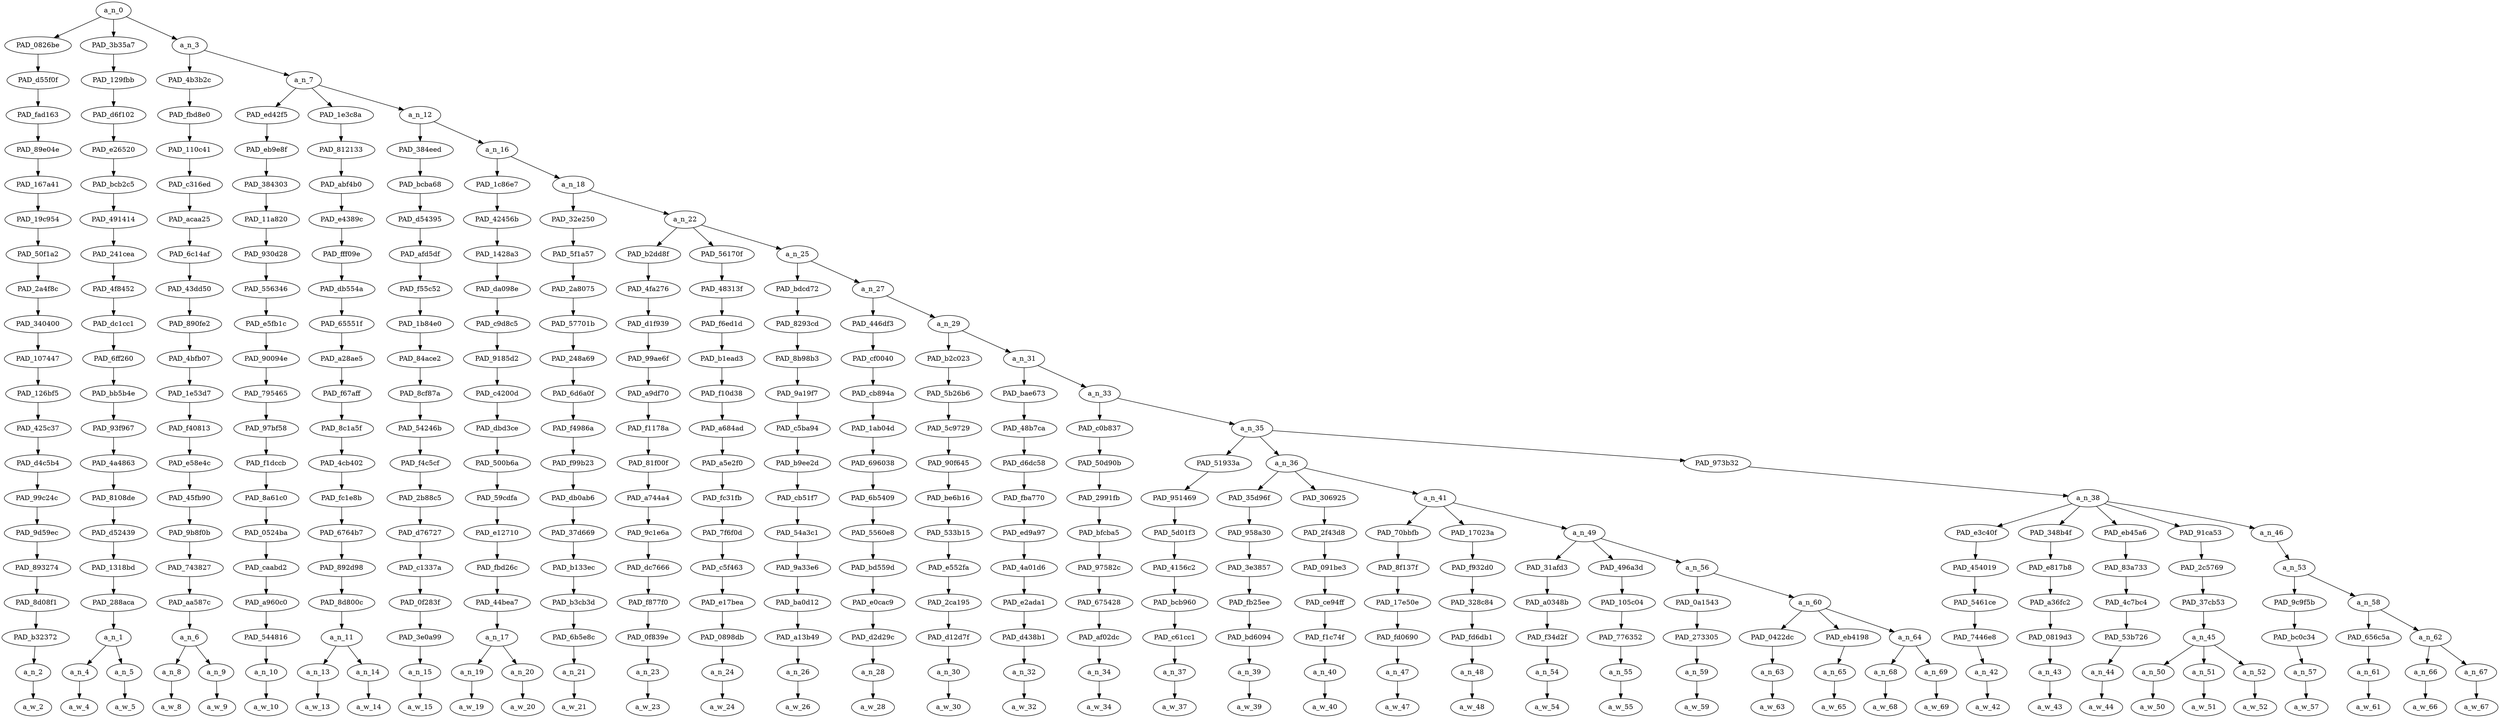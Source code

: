 strict digraph "" {
	a_n_0	[div_dir=1,
		index=0,
		level=20,
		pos="2.579288815122028,20!",
		text_span="[0, 1, 2, 3, 4, 5, 6, 7, 8, 9, 10, 11, 12, 13, 14, 15, 16, 17, 18, 19, 20, 21, 22, 23, 24, 25, 26, 27, 28, 29, 30, 31, 32, 33, 34, \
35, 36, 37, 38, 39, 40]",
		value=0.99999999];
	PAD_0826be	[div_dir=1,
		index=1,
		level=19,
		pos="2.0,19!",
		text_span="[2]",
		value=0.01774247];
	a_n_0 -> PAD_0826be;
	PAD_3b35a7	[div_dir=-1,
		index=0,
		level=19,
		pos="0.5,19!",
		text_span="[0, 1]",
		value=0.05998605];
	a_n_0 -> PAD_3b35a7;
	a_n_3	[div_dir=1,
		index=2,
		level=19,
		pos="5.237866445366084,19!",
		text_span="[3, 4, 5, 6, 7, 8, 9, 10, 11, 12, 13, 14, 15, 16, 17, 18, 19, 20, 21, 22, 23, 24, 25, 26, 27, 28, 29, 30, 31, 32, 33, 34, 35, 36, \
37, 38, 39, 40]",
		value=0.92226686];
	a_n_0 -> a_n_3;
	PAD_d55f0f	[div_dir=1,
		index=1,
		level=18,
		pos="2.0,18!",
		text_span="[2]",
		value=0.01774247];
	PAD_0826be -> PAD_d55f0f;
	PAD_fad163	[div_dir=1,
		index=1,
		level=17,
		pos="2.0,17!",
		text_span="[2]",
		value=0.01774247];
	PAD_d55f0f -> PAD_fad163;
	PAD_89e04e	[div_dir=1,
		index=1,
		level=16,
		pos="2.0,16!",
		text_span="[2]",
		value=0.01774247];
	PAD_fad163 -> PAD_89e04e;
	PAD_167a41	[div_dir=1,
		index=1,
		level=15,
		pos="2.0,15!",
		text_span="[2]",
		value=0.01774247];
	PAD_89e04e -> PAD_167a41;
	PAD_19c954	[div_dir=1,
		index=1,
		level=14,
		pos="2.0,14!",
		text_span="[2]",
		value=0.01774247];
	PAD_167a41 -> PAD_19c954;
	PAD_50f1a2	[div_dir=1,
		index=1,
		level=13,
		pos="2.0,13!",
		text_span="[2]",
		value=0.01774247];
	PAD_19c954 -> PAD_50f1a2;
	PAD_2a4f8c	[div_dir=1,
		index=1,
		level=12,
		pos="2.0,12!",
		text_span="[2]",
		value=0.01774247];
	PAD_50f1a2 -> PAD_2a4f8c;
	PAD_340400	[div_dir=1,
		index=1,
		level=11,
		pos="2.0,11!",
		text_span="[2]",
		value=0.01774247];
	PAD_2a4f8c -> PAD_340400;
	PAD_107447	[div_dir=1,
		index=1,
		level=10,
		pos="2.0,10!",
		text_span="[2]",
		value=0.01774247];
	PAD_340400 -> PAD_107447;
	PAD_126bf5	[div_dir=1,
		index=1,
		level=9,
		pos="2.0,9!",
		text_span="[2]",
		value=0.01774247];
	PAD_107447 -> PAD_126bf5;
	PAD_425c37	[div_dir=1,
		index=1,
		level=8,
		pos="2.0,8!",
		text_span="[2]",
		value=0.01774247];
	PAD_126bf5 -> PAD_425c37;
	PAD_d4c5b4	[div_dir=1,
		index=1,
		level=7,
		pos="2.0,7!",
		text_span="[2]",
		value=0.01774247];
	PAD_425c37 -> PAD_d4c5b4;
	PAD_99c24c	[div_dir=1,
		index=1,
		level=6,
		pos="2.0,6!",
		text_span="[2]",
		value=0.01774247];
	PAD_d4c5b4 -> PAD_99c24c;
	PAD_9d59ec	[div_dir=1,
		index=1,
		level=5,
		pos="2.0,5!",
		text_span="[2]",
		value=0.01774247];
	PAD_99c24c -> PAD_9d59ec;
	PAD_893274	[div_dir=1,
		index=1,
		level=4,
		pos="2.0,4!",
		text_span="[2]",
		value=0.01774247];
	PAD_9d59ec -> PAD_893274;
	PAD_8d08f1	[div_dir=1,
		index=1,
		level=3,
		pos="2.0,3!",
		text_span="[2]",
		value=0.01774247];
	PAD_893274 -> PAD_8d08f1;
	PAD_b32372	[div_dir=1,
		index=1,
		level=2,
		pos="2.0,2!",
		text_span="[2]",
		value=0.01774247];
	PAD_8d08f1 -> PAD_b32372;
	a_n_2	[div_dir=1,
		index=2,
		level=1,
		pos="2.0,1!",
		text_span="[2]",
		value=0.01774247];
	PAD_b32372 -> a_n_2;
	a_w_2	[div_dir=0,
		index=2,
		level=0,
		pos="2,0!",
		text_span="[2]",
		value=but];
	a_n_2 -> a_w_2;
	PAD_129fbb	[div_dir=-1,
		index=0,
		level=18,
		pos="0.5,18!",
		text_span="[0, 1]",
		value=0.05998605];
	PAD_3b35a7 -> PAD_129fbb;
	PAD_d6f102	[div_dir=-1,
		index=0,
		level=17,
		pos="0.5,17!",
		text_span="[0, 1]",
		value=0.05998605];
	PAD_129fbb -> PAD_d6f102;
	PAD_e26520	[div_dir=-1,
		index=0,
		level=16,
		pos="0.5,16!",
		text_span="[0, 1]",
		value=0.05998605];
	PAD_d6f102 -> PAD_e26520;
	PAD_bcb2c5	[div_dir=-1,
		index=0,
		level=15,
		pos="0.5,15!",
		text_span="[0, 1]",
		value=0.05998605];
	PAD_e26520 -> PAD_bcb2c5;
	PAD_491414	[div_dir=-1,
		index=0,
		level=14,
		pos="0.5,14!",
		text_span="[0, 1]",
		value=0.05998605];
	PAD_bcb2c5 -> PAD_491414;
	PAD_241cea	[div_dir=-1,
		index=0,
		level=13,
		pos="0.5,13!",
		text_span="[0, 1]",
		value=0.05998605];
	PAD_491414 -> PAD_241cea;
	PAD_4f8452	[div_dir=-1,
		index=0,
		level=12,
		pos="0.5,12!",
		text_span="[0, 1]",
		value=0.05998605];
	PAD_241cea -> PAD_4f8452;
	PAD_dc1cc1	[div_dir=-1,
		index=0,
		level=11,
		pos="0.5,11!",
		text_span="[0, 1]",
		value=0.05998605];
	PAD_4f8452 -> PAD_dc1cc1;
	PAD_6ff260	[div_dir=-1,
		index=0,
		level=10,
		pos="0.5,10!",
		text_span="[0, 1]",
		value=0.05998605];
	PAD_dc1cc1 -> PAD_6ff260;
	PAD_bb5b4e	[div_dir=-1,
		index=0,
		level=9,
		pos="0.5,9!",
		text_span="[0, 1]",
		value=0.05998605];
	PAD_6ff260 -> PAD_bb5b4e;
	PAD_93f967	[div_dir=-1,
		index=0,
		level=8,
		pos="0.5,8!",
		text_span="[0, 1]",
		value=0.05998605];
	PAD_bb5b4e -> PAD_93f967;
	PAD_4a4863	[div_dir=-1,
		index=0,
		level=7,
		pos="0.5,7!",
		text_span="[0, 1]",
		value=0.05998605];
	PAD_93f967 -> PAD_4a4863;
	PAD_8108de	[div_dir=-1,
		index=0,
		level=6,
		pos="0.5,6!",
		text_span="[0, 1]",
		value=0.05998605];
	PAD_4a4863 -> PAD_8108de;
	PAD_d52439	[div_dir=-1,
		index=0,
		level=5,
		pos="0.5,5!",
		text_span="[0, 1]",
		value=0.05998605];
	PAD_8108de -> PAD_d52439;
	PAD_1318bd	[div_dir=-1,
		index=0,
		level=4,
		pos="0.5,4!",
		text_span="[0, 1]",
		value=0.05998605];
	PAD_d52439 -> PAD_1318bd;
	PAD_288aca	[div_dir=-1,
		index=0,
		level=3,
		pos="0.5,3!",
		text_span="[0, 1]",
		value=0.05998605];
	PAD_1318bd -> PAD_288aca;
	a_n_1	[div_dir=-1,
		index=0,
		level=2,
		pos="0.5,2!",
		text_span="[0, 1]",
		value=0.05998605];
	PAD_288aca -> a_n_1;
	a_n_4	[div_dir=-1,
		index=0,
		level=1,
		pos="0.0,1!",
		text_span="[0]",
		value=0.02464672];
	a_n_1 -> a_n_4;
	a_n_5	[div_dir=-1,
		index=1,
		level=1,
		pos="1.0,1!",
		text_span="[1]",
		value=0.03530982];
	a_n_1 -> a_n_5;
	a_w_4	[div_dir=0,
		index=0,
		level=0,
		pos="0,0!",
		text_span="[0]",
		value="<user>"];
	a_n_4 -> a_w_4;
	a_w_5	[div_dir=0,
		index=1,
		level=0,
		pos="1,0!",
		text_span="[1]",
		value=true];
	a_n_5 -> a_w_5;
	PAD_4b3b2c	[div_dir=-1,
		index=2,
		level=18,
		pos="3.5,18!",
		text_span="[3, 4]",
		value=0.02750729];
	a_n_3 -> PAD_4b3b2c;
	a_n_7	[div_dir=1,
		index=3,
		level=18,
		pos="6.975732890732168,18!",
		text_span="[5, 6, 7, 8, 9, 10, 11, 12, 13, 14, 15, 16, 17, 18, 19, 20, 21, 22, 23, 24, 25, 26, 27, 28, 29, 30, 31, 32, 33, 34, 35, 36, 37, \
38, 39, 40]",
		value=0.89475030];
	a_n_3 -> a_n_7;
	PAD_fbd8e0	[div_dir=-1,
		index=2,
		level=17,
		pos="3.5,17!",
		text_span="[3, 4]",
		value=0.02750729];
	PAD_4b3b2c -> PAD_fbd8e0;
	PAD_110c41	[div_dir=-1,
		index=2,
		level=16,
		pos="3.5,16!",
		text_span="[3, 4]",
		value=0.02750729];
	PAD_fbd8e0 -> PAD_110c41;
	PAD_c316ed	[div_dir=-1,
		index=2,
		level=15,
		pos="3.5,15!",
		text_span="[3, 4]",
		value=0.02750729];
	PAD_110c41 -> PAD_c316ed;
	PAD_acaa25	[div_dir=-1,
		index=2,
		level=14,
		pos="3.5,14!",
		text_span="[3, 4]",
		value=0.02750729];
	PAD_c316ed -> PAD_acaa25;
	PAD_6c14af	[div_dir=-1,
		index=2,
		level=13,
		pos="3.5,13!",
		text_span="[3, 4]",
		value=0.02750729];
	PAD_acaa25 -> PAD_6c14af;
	PAD_43dd50	[div_dir=-1,
		index=2,
		level=12,
		pos="3.5,12!",
		text_span="[3, 4]",
		value=0.02750729];
	PAD_6c14af -> PAD_43dd50;
	PAD_890fe2	[div_dir=-1,
		index=2,
		level=11,
		pos="3.5,11!",
		text_span="[3, 4]",
		value=0.02750729];
	PAD_43dd50 -> PAD_890fe2;
	PAD_4bfb07	[div_dir=-1,
		index=2,
		level=10,
		pos="3.5,10!",
		text_span="[3, 4]",
		value=0.02750729];
	PAD_890fe2 -> PAD_4bfb07;
	PAD_1e53d7	[div_dir=-1,
		index=2,
		level=9,
		pos="3.5,9!",
		text_span="[3, 4]",
		value=0.02750729];
	PAD_4bfb07 -> PAD_1e53d7;
	PAD_f40813	[div_dir=-1,
		index=2,
		level=8,
		pos="3.5,8!",
		text_span="[3, 4]",
		value=0.02750729];
	PAD_1e53d7 -> PAD_f40813;
	PAD_e58e4c	[div_dir=-1,
		index=2,
		level=7,
		pos="3.5,7!",
		text_span="[3, 4]",
		value=0.02750729];
	PAD_f40813 -> PAD_e58e4c;
	PAD_45fb90	[div_dir=-1,
		index=2,
		level=6,
		pos="3.5,6!",
		text_span="[3, 4]",
		value=0.02750729];
	PAD_e58e4c -> PAD_45fb90;
	PAD_9b8f0b	[div_dir=-1,
		index=2,
		level=5,
		pos="3.5,5!",
		text_span="[3, 4]",
		value=0.02750729];
	PAD_45fb90 -> PAD_9b8f0b;
	PAD_743827	[div_dir=-1,
		index=2,
		level=4,
		pos="3.5,4!",
		text_span="[3, 4]",
		value=0.02750729];
	PAD_9b8f0b -> PAD_743827;
	PAD_aa587c	[div_dir=-1,
		index=2,
		level=3,
		pos="3.5,3!",
		text_span="[3, 4]",
		value=0.02750729];
	PAD_743827 -> PAD_aa587c;
	a_n_6	[div_dir=-1,
		index=2,
		level=2,
		pos="3.5,2!",
		text_span="[3, 4]",
		value=0.02750729];
	PAD_aa587c -> a_n_6;
	a_n_8	[div_dir=1,
		index=3,
		level=1,
		pos="3.0,1!",
		text_span="[3]",
		value=0.01392208];
	a_n_6 -> a_n_8;
	a_n_9	[div_dir=-1,
		index=4,
		level=1,
		pos="4.0,1!",
		text_span="[4]",
		value=0.01356617];
	a_n_6 -> a_n_9;
	a_w_8	[div_dir=0,
		index=3,
		level=0,
		pos="3,0!",
		text_span="[3]",
		value=no];
	a_n_8 -> a_w_8;
	a_w_9	[div_dir=0,
		index=4,
		level=0,
		pos="4,0!",
		text_span="[4]",
		value=one];
	a_n_9 -> a_w_9;
	PAD_ed42f5	[div_dir=1,
		index=3,
		level=17,
		pos="5.0,17!",
		text_span="[5]",
		value=0.01671287];
	a_n_7 -> PAD_ed42f5;
	PAD_1e3c8a	[div_dir=-1,
		index=4,
		level=17,
		pos="6.5,17!",
		text_span="[6, 7]",
		value=0.04061490];
	a_n_7 -> PAD_1e3c8a;
	a_n_12	[div_dir=1,
		index=5,
		level=17,
		pos="9.427198672196502,17!",
		text_span="[8, 9, 10, 11, 12, 13, 14, 15, 16, 17, 18, 19, 20, 21, 22, 23, 24, 25, 26, 27, 28, 29, 30, 31, 32, 33, 34, 35, 36, 37, 38, 39, 40]",
		value=0.83740854];
	a_n_7 -> a_n_12;
	PAD_eb9e8f	[div_dir=1,
		index=3,
		level=16,
		pos="5.0,16!",
		text_span="[5]",
		value=0.01671287];
	PAD_ed42f5 -> PAD_eb9e8f;
	PAD_384303	[div_dir=1,
		index=3,
		level=15,
		pos="5.0,15!",
		text_span="[5]",
		value=0.01671287];
	PAD_eb9e8f -> PAD_384303;
	PAD_11a820	[div_dir=1,
		index=3,
		level=14,
		pos="5.0,14!",
		text_span="[5]",
		value=0.01671287];
	PAD_384303 -> PAD_11a820;
	PAD_930d28	[div_dir=1,
		index=3,
		level=13,
		pos="5.0,13!",
		text_span="[5]",
		value=0.01671287];
	PAD_11a820 -> PAD_930d28;
	PAD_556346	[div_dir=1,
		index=3,
		level=12,
		pos="5.0,12!",
		text_span="[5]",
		value=0.01671287];
	PAD_930d28 -> PAD_556346;
	PAD_e5fb1c	[div_dir=1,
		index=3,
		level=11,
		pos="5.0,11!",
		text_span="[5]",
		value=0.01671287];
	PAD_556346 -> PAD_e5fb1c;
	PAD_90094e	[div_dir=1,
		index=3,
		level=10,
		pos="5.0,10!",
		text_span="[5]",
		value=0.01671287];
	PAD_e5fb1c -> PAD_90094e;
	PAD_795465	[div_dir=1,
		index=3,
		level=9,
		pos="5.0,9!",
		text_span="[5]",
		value=0.01671287];
	PAD_90094e -> PAD_795465;
	PAD_97bf58	[div_dir=1,
		index=3,
		level=8,
		pos="5.0,8!",
		text_span="[5]",
		value=0.01671287];
	PAD_795465 -> PAD_97bf58;
	PAD_f1dccb	[div_dir=1,
		index=3,
		level=7,
		pos="5.0,7!",
		text_span="[5]",
		value=0.01671287];
	PAD_97bf58 -> PAD_f1dccb;
	PAD_8a61c0	[div_dir=1,
		index=3,
		level=6,
		pos="5.0,6!",
		text_span="[5]",
		value=0.01671287];
	PAD_f1dccb -> PAD_8a61c0;
	PAD_0524ba	[div_dir=1,
		index=3,
		level=5,
		pos="5.0,5!",
		text_span="[5]",
		value=0.01671287];
	PAD_8a61c0 -> PAD_0524ba;
	PAD_caabd2	[div_dir=1,
		index=3,
		level=4,
		pos="5.0,4!",
		text_span="[5]",
		value=0.01671287];
	PAD_0524ba -> PAD_caabd2;
	PAD_a960c0	[div_dir=1,
		index=3,
		level=3,
		pos="5.0,3!",
		text_span="[5]",
		value=0.01671287];
	PAD_caabd2 -> PAD_a960c0;
	PAD_544816	[div_dir=1,
		index=3,
		level=2,
		pos="5.0,2!",
		text_span="[5]",
		value=0.01671287];
	PAD_a960c0 -> PAD_544816;
	a_n_10	[div_dir=1,
		index=5,
		level=1,
		pos="5.0,1!",
		text_span="[5]",
		value=0.01671287];
	PAD_544816 -> a_n_10;
	a_w_10	[div_dir=0,
		index=5,
		level=0,
		pos="5,0!",
		text_span="[5]",
		value=gives];
	a_n_10 -> a_w_10;
	PAD_812133	[div_dir=-1,
		index=4,
		level=16,
		pos="6.5,16!",
		text_span="[6, 7]",
		value=0.04061490];
	PAD_1e3c8a -> PAD_812133;
	PAD_abf4b0	[div_dir=-1,
		index=4,
		level=15,
		pos="6.5,15!",
		text_span="[6, 7]",
		value=0.04061490];
	PAD_812133 -> PAD_abf4b0;
	PAD_e4389c	[div_dir=-1,
		index=4,
		level=14,
		pos="6.5,14!",
		text_span="[6, 7]",
		value=0.04061490];
	PAD_abf4b0 -> PAD_e4389c;
	PAD_fff09e	[div_dir=-1,
		index=4,
		level=13,
		pos="6.5,13!",
		text_span="[6, 7]",
		value=0.04061490];
	PAD_e4389c -> PAD_fff09e;
	PAD_db554a	[div_dir=-1,
		index=4,
		level=12,
		pos="6.5,12!",
		text_span="[6, 7]",
		value=0.04061490];
	PAD_fff09e -> PAD_db554a;
	PAD_65551f	[div_dir=-1,
		index=4,
		level=11,
		pos="6.5,11!",
		text_span="[6, 7]",
		value=0.04061490];
	PAD_db554a -> PAD_65551f;
	PAD_a28ae5	[div_dir=-1,
		index=4,
		level=10,
		pos="6.5,10!",
		text_span="[6, 7]",
		value=0.04061490];
	PAD_65551f -> PAD_a28ae5;
	PAD_f67aff	[div_dir=-1,
		index=4,
		level=9,
		pos="6.5,9!",
		text_span="[6, 7]",
		value=0.04061490];
	PAD_a28ae5 -> PAD_f67aff;
	PAD_8c1a5f	[div_dir=-1,
		index=4,
		level=8,
		pos="6.5,8!",
		text_span="[6, 7]",
		value=0.04061490];
	PAD_f67aff -> PAD_8c1a5f;
	PAD_4cb402	[div_dir=-1,
		index=4,
		level=7,
		pos="6.5,7!",
		text_span="[6, 7]",
		value=0.04061490];
	PAD_8c1a5f -> PAD_4cb402;
	PAD_fc1e8b	[div_dir=-1,
		index=4,
		level=6,
		pos="6.5,6!",
		text_span="[6, 7]",
		value=0.04061490];
	PAD_4cb402 -> PAD_fc1e8b;
	PAD_6764b7	[div_dir=-1,
		index=4,
		level=5,
		pos="6.5,5!",
		text_span="[6, 7]",
		value=0.04061490];
	PAD_fc1e8b -> PAD_6764b7;
	PAD_892d98	[div_dir=-1,
		index=4,
		level=4,
		pos="6.5,4!",
		text_span="[6, 7]",
		value=0.04061490];
	PAD_6764b7 -> PAD_892d98;
	PAD_8d800c	[div_dir=-1,
		index=4,
		level=3,
		pos="6.5,3!",
		text_span="[6, 7]",
		value=0.04061490];
	PAD_892d98 -> PAD_8d800c;
	a_n_11	[div_dir=-1,
		index=4,
		level=2,
		pos="6.5,2!",
		text_span="[6, 7]",
		value=0.04061490];
	PAD_8d800c -> a_n_11;
	a_n_13	[div_dir=-1,
		index=6,
		level=1,
		pos="6.0,1!",
		text_span="[6]",
		value=0.01326883];
	a_n_11 -> a_n_13;
	a_n_14	[div_dir=-1,
		index=7,
		level=1,
		pos="7.0,1!",
		text_span="[7]",
		value=0.02716112];
	a_n_11 -> a_n_14;
	a_w_13	[div_dir=0,
		index=6,
		level=0,
		pos="6,0!",
		text_span="[6]",
		value=a];
	a_n_13 -> a_w_13;
	a_w_14	[div_dir=0,
		index=7,
		level=0,
		pos="7,0!",
		text_span="[7]",
		value=fuck];
	a_n_14 -> a_w_14;
	PAD_384eed	[div_dir=1,
		index=5,
		level=16,
		pos="8.0,16!",
		text_span="[8]",
		value=0.01593956];
	a_n_12 -> PAD_384eed;
	a_n_16	[div_dir=1,
		index=6,
		level=16,
		pos="10.854397344393004,16!",
		text_span="[9, 10, 11, 12, 13, 14, 15, 16, 17, 18, 19, 20, 21, 22, 23, 24, 25, 26, 27, 28, 29, 30, 31, 32, 33, 34, 35, 36, 37, 38, 39, 40]",
		value=0.82141877];
	a_n_12 -> a_n_16;
	PAD_bcba68	[div_dir=1,
		index=5,
		level=15,
		pos="8.0,15!",
		text_span="[8]",
		value=0.01593956];
	PAD_384eed -> PAD_bcba68;
	PAD_d54395	[div_dir=1,
		index=5,
		level=14,
		pos="8.0,14!",
		text_span="[8]",
		value=0.01593956];
	PAD_bcba68 -> PAD_d54395;
	PAD_afd5df	[div_dir=1,
		index=5,
		level=13,
		pos="8.0,13!",
		text_span="[8]",
		value=0.01593956];
	PAD_d54395 -> PAD_afd5df;
	PAD_f55c52	[div_dir=1,
		index=5,
		level=12,
		pos="8.0,12!",
		text_span="[8]",
		value=0.01593956];
	PAD_afd5df -> PAD_f55c52;
	PAD_1b84e0	[div_dir=1,
		index=5,
		level=11,
		pos="8.0,11!",
		text_span="[8]",
		value=0.01593956];
	PAD_f55c52 -> PAD_1b84e0;
	PAD_84ace2	[div_dir=1,
		index=5,
		level=10,
		pos="8.0,10!",
		text_span="[8]",
		value=0.01593956];
	PAD_1b84e0 -> PAD_84ace2;
	PAD_8cf87a	[div_dir=1,
		index=5,
		level=9,
		pos="8.0,9!",
		text_span="[8]",
		value=0.01593956];
	PAD_84ace2 -> PAD_8cf87a;
	PAD_54246b	[div_dir=1,
		index=5,
		level=8,
		pos="8.0,8!",
		text_span="[8]",
		value=0.01593956];
	PAD_8cf87a -> PAD_54246b;
	PAD_f4c5cf	[div_dir=1,
		index=5,
		level=7,
		pos="8.0,7!",
		text_span="[8]",
		value=0.01593956];
	PAD_54246b -> PAD_f4c5cf;
	PAD_2b88c5	[div_dir=1,
		index=5,
		level=6,
		pos="8.0,6!",
		text_span="[8]",
		value=0.01593956];
	PAD_f4c5cf -> PAD_2b88c5;
	PAD_d76727	[div_dir=1,
		index=5,
		level=5,
		pos="8.0,5!",
		text_span="[8]",
		value=0.01593956];
	PAD_2b88c5 -> PAD_d76727;
	PAD_c1337a	[div_dir=1,
		index=5,
		level=4,
		pos="8.0,4!",
		text_span="[8]",
		value=0.01593956];
	PAD_d76727 -> PAD_c1337a;
	PAD_0f283f	[div_dir=1,
		index=5,
		level=3,
		pos="8.0,3!",
		text_span="[8]",
		value=0.01593956];
	PAD_c1337a -> PAD_0f283f;
	PAD_3e0a99	[div_dir=1,
		index=5,
		level=2,
		pos="8.0,2!",
		text_span="[8]",
		value=0.01593956];
	PAD_0f283f -> PAD_3e0a99;
	a_n_15	[div_dir=1,
		index=8,
		level=1,
		pos="8.0,1!",
		text_span="[8]",
		value=0.01593956];
	PAD_3e0a99 -> a_n_15;
	a_w_15	[div_dir=0,
		index=8,
		level=0,
		pos="8,0!",
		text_span="[8]",
		value=about];
	a_n_15 -> a_w_15;
	PAD_1c86e7	[div_dir=-1,
		index=6,
		level=15,
		pos="9.5,15!",
		text_span="[9, 10]",
		value=0.08073253];
	a_n_16 -> PAD_1c86e7;
	a_n_18	[div_dir=1,
		index=7,
		level=15,
		pos="12.208794688786007,15!",
		text_span="[11, 12, 13, 14, 15, 16, 17, 18, 19, 20, 21, 22, 23, 24, 25, 26, 27, 28, 29, 30, 31, 32, 33, 34, 35, 36, 37, 38, 39, 40]",
		value=0.74063990];
	a_n_16 -> a_n_18;
	PAD_42456b	[div_dir=-1,
		index=6,
		level=14,
		pos="9.5,14!",
		text_span="[9, 10]",
		value=0.08073253];
	PAD_1c86e7 -> PAD_42456b;
	PAD_1428a3	[div_dir=-1,
		index=6,
		level=13,
		pos="9.5,13!",
		text_span="[9, 10]",
		value=0.08073253];
	PAD_42456b -> PAD_1428a3;
	PAD_da098e	[div_dir=-1,
		index=6,
		level=12,
		pos="9.5,12!",
		text_span="[9, 10]",
		value=0.08073253];
	PAD_1428a3 -> PAD_da098e;
	PAD_c9d8c5	[div_dir=-1,
		index=6,
		level=11,
		pos="9.5,11!",
		text_span="[9, 10]",
		value=0.08073253];
	PAD_da098e -> PAD_c9d8c5;
	PAD_9185d2	[div_dir=-1,
		index=6,
		level=10,
		pos="9.5,10!",
		text_span="[9, 10]",
		value=0.08073253];
	PAD_c9d8c5 -> PAD_9185d2;
	PAD_c4200d	[div_dir=-1,
		index=6,
		level=9,
		pos="9.5,9!",
		text_span="[9, 10]",
		value=0.08073253];
	PAD_9185d2 -> PAD_c4200d;
	PAD_dbd3ce	[div_dir=-1,
		index=6,
		level=8,
		pos="9.5,8!",
		text_span="[9, 10]",
		value=0.08073253];
	PAD_c4200d -> PAD_dbd3ce;
	PAD_500b6a	[div_dir=-1,
		index=6,
		level=7,
		pos="9.5,7!",
		text_span="[9, 10]",
		value=0.08073253];
	PAD_dbd3ce -> PAD_500b6a;
	PAD_59cdfa	[div_dir=-1,
		index=6,
		level=6,
		pos="9.5,6!",
		text_span="[9, 10]",
		value=0.08073253];
	PAD_500b6a -> PAD_59cdfa;
	PAD_e12710	[div_dir=-1,
		index=6,
		level=5,
		pos="9.5,5!",
		text_span="[9, 10]",
		value=0.08073253];
	PAD_59cdfa -> PAD_e12710;
	PAD_fbd26c	[div_dir=-1,
		index=6,
		level=4,
		pos="9.5,4!",
		text_span="[9, 10]",
		value=0.08073253];
	PAD_e12710 -> PAD_fbd26c;
	PAD_44bea7	[div_dir=-1,
		index=6,
		level=3,
		pos="9.5,3!",
		text_span="[9, 10]",
		value=0.08073253];
	PAD_fbd26c -> PAD_44bea7;
	a_n_17	[div_dir=-1,
		index=6,
		level=2,
		pos="9.5,2!",
		text_span="[9, 10]",
		value=0.08073253];
	PAD_44bea7 -> a_n_17;
	a_n_19	[div_dir=1,
		index=9,
		level=1,
		pos="9.0,1!",
		text_span="[9]",
		value=0.01932579];
	a_n_17 -> a_n_19;
	a_n_20	[div_dir=-1,
		index=10,
		level=1,
		pos="10.0,1!",
		text_span="[10]",
		value=0.06131673];
	a_n_17 -> a_n_20;
	a_w_19	[div_dir=0,
		index=9,
		level=0,
		pos="9,0!",
		text_span="[9]",
		value=other];
	a_n_19 -> a_w_19;
	a_w_20	[div_dir=0,
		index=10,
		level=0,
		pos="10,0!",
		text_span="[10]",
		value=activists];
	a_n_20 -> a_w_20;
	PAD_32e250	[div_dir=1,
		index=7,
		level=14,
		pos="11.0,14!",
		text_span="[11]",
		value=0.02527779];
	a_n_18 -> PAD_32e250;
	a_n_22	[div_dir=1,
		index=8,
		level=14,
		pos="13.417589377572016,14!",
		text_span="[12, 13, 14, 15, 16, 17, 18, 19, 20, 21, 22, 23, 24, 25, 26, 27, 28, 29, 30, 31, 32, 33, 34, 35, 36, 37, 38, 39, 40]",
		value=0.71529480];
	a_n_18 -> a_n_22;
	PAD_5f1a57	[div_dir=1,
		index=7,
		level=13,
		pos="11.0,13!",
		text_span="[11]",
		value=0.02527779];
	PAD_32e250 -> PAD_5f1a57;
	PAD_2a8075	[div_dir=1,
		index=7,
		level=12,
		pos="11.0,12!",
		text_span="[11]",
		value=0.02527779];
	PAD_5f1a57 -> PAD_2a8075;
	PAD_57701b	[div_dir=1,
		index=7,
		level=11,
		pos="11.0,11!",
		text_span="[11]",
		value=0.02527779];
	PAD_2a8075 -> PAD_57701b;
	PAD_248a69	[div_dir=1,
		index=7,
		level=10,
		pos="11.0,10!",
		text_span="[11]",
		value=0.02527779];
	PAD_57701b -> PAD_248a69;
	PAD_6d6a0f	[div_dir=1,
		index=7,
		level=9,
		pos="11.0,9!",
		text_span="[11]",
		value=0.02527779];
	PAD_248a69 -> PAD_6d6a0f;
	PAD_f4986a	[div_dir=1,
		index=7,
		level=8,
		pos="11.0,8!",
		text_span="[11]",
		value=0.02527779];
	PAD_6d6a0f -> PAD_f4986a;
	PAD_f99b23	[div_dir=1,
		index=7,
		level=7,
		pos="11.0,7!",
		text_span="[11]",
		value=0.02527779];
	PAD_f4986a -> PAD_f99b23;
	PAD_db0ab6	[div_dir=1,
		index=7,
		level=6,
		pos="11.0,6!",
		text_span="[11]",
		value=0.02527779];
	PAD_f99b23 -> PAD_db0ab6;
	PAD_37d669	[div_dir=1,
		index=7,
		level=5,
		pos="11.0,5!",
		text_span="[11]",
		value=0.02527779];
	PAD_db0ab6 -> PAD_37d669;
	PAD_b133ec	[div_dir=1,
		index=7,
		level=4,
		pos="11.0,4!",
		text_span="[11]",
		value=0.02527779];
	PAD_37d669 -> PAD_b133ec;
	PAD_b3cb3d	[div_dir=1,
		index=7,
		level=3,
		pos="11.0,3!",
		text_span="[11]",
		value=0.02527779];
	PAD_b133ec -> PAD_b3cb3d;
	PAD_6b5e8c	[div_dir=1,
		index=7,
		level=2,
		pos="11.0,2!",
		text_span="[11]",
		value=0.02527779];
	PAD_b3cb3d -> PAD_6b5e8c;
	a_n_21	[div_dir=1,
		index=11,
		level=1,
		pos="11.0,1!",
		text_span="[11]",
		value=0.02527779];
	PAD_6b5e8c -> a_n_21;
	a_w_21	[div_dir=0,
		index=11,
		level=0,
		pos="11,0!",
		text_span="[11]",
		value=of];
	a_n_21 -> a_w_21;
	PAD_b2dd8f	[div_dir=1,
		index=8,
		level=13,
		pos="12.0,13!",
		text_span="[12]",
		value=0.06980735];
	a_n_22 -> PAD_b2dd8f;
	PAD_56170f	[div_dir=1,
		index=9,
		level=13,
		pos="13.0,13!",
		text_span="[13]",
		value=0.01856181];
	a_n_22 -> PAD_56170f;
	a_n_25	[div_dir=1,
		index=10,
		level=13,
		pos="15.25276813271605,13!",
		text_span="[14, 15, 16, 17, 18, 19, 20, 21, 22, 23, 24, 25, 26, 27, 28, 29, 30, 31, 32, 33, 34, 35, 36, 37, 38, 39, 40]",
		value=0.62686779];
	a_n_22 -> a_n_25;
	PAD_4fa276	[div_dir=1,
		index=8,
		level=12,
		pos="12.0,12!",
		text_span="[12]",
		value=0.06980735];
	PAD_b2dd8f -> PAD_4fa276;
	PAD_d1f939	[div_dir=1,
		index=8,
		level=11,
		pos="12.0,11!",
		text_span="[12]",
		value=0.06980735];
	PAD_4fa276 -> PAD_d1f939;
	PAD_99ae6f	[div_dir=1,
		index=8,
		level=10,
		pos="12.0,10!",
		text_span="[12]",
		value=0.06980735];
	PAD_d1f939 -> PAD_99ae6f;
	PAD_a9df70	[div_dir=1,
		index=8,
		level=9,
		pos="12.0,9!",
		text_span="[12]",
		value=0.06980735];
	PAD_99ae6f -> PAD_a9df70;
	PAD_f1178a	[div_dir=1,
		index=8,
		level=8,
		pos="12.0,8!",
		text_span="[12]",
		value=0.06980735];
	PAD_a9df70 -> PAD_f1178a;
	PAD_81f00f	[div_dir=1,
		index=8,
		level=7,
		pos="12.0,7!",
		text_span="[12]",
		value=0.06980735];
	PAD_f1178a -> PAD_81f00f;
	PAD_a744a4	[div_dir=1,
		index=8,
		level=6,
		pos="12.0,6!",
		text_span="[12]",
		value=0.06980735];
	PAD_81f00f -> PAD_a744a4;
	PAD_9c1e6a	[div_dir=1,
		index=8,
		level=5,
		pos="12.0,5!",
		text_span="[12]",
		value=0.06980735];
	PAD_a744a4 -> PAD_9c1e6a;
	PAD_dc7666	[div_dir=1,
		index=8,
		level=4,
		pos="12.0,4!",
		text_span="[12]",
		value=0.06980735];
	PAD_9c1e6a -> PAD_dc7666;
	PAD_f877f0	[div_dir=1,
		index=8,
		level=3,
		pos="12.0,3!",
		text_span="[12]",
		value=0.06980735];
	PAD_dc7666 -> PAD_f877f0;
	PAD_0f839e	[div_dir=1,
		index=8,
		level=2,
		pos="12.0,2!",
		text_span="[12]",
		value=0.06980735];
	PAD_f877f0 -> PAD_0f839e;
	a_n_23	[div_dir=1,
		index=12,
		level=1,
		pos="12.0,1!",
		text_span="[12]",
		value=0.06980735];
	PAD_0f839e -> a_n_23;
	a_w_23	[div_dir=0,
		index=12,
		level=0,
		pos="12,0!",
		text_span="[12]",
		value=color];
	a_n_23 -> a_w_23;
	PAD_48313f	[div_dir=1,
		index=9,
		level=12,
		pos="13.0,12!",
		text_span="[13]",
		value=0.01856181];
	PAD_56170f -> PAD_48313f;
	PAD_f6ed1d	[div_dir=1,
		index=9,
		level=11,
		pos="13.0,11!",
		text_span="[13]",
		value=0.01856181];
	PAD_48313f -> PAD_f6ed1d;
	PAD_b1ead3	[div_dir=1,
		index=9,
		level=10,
		pos="13.0,10!",
		text_span="[13]",
		value=0.01856181];
	PAD_f6ed1d -> PAD_b1ead3;
	PAD_f10d38	[div_dir=1,
		index=9,
		level=9,
		pos="13.0,9!",
		text_span="[13]",
		value=0.01856181];
	PAD_b1ead3 -> PAD_f10d38;
	PAD_a684ad	[div_dir=1,
		index=9,
		level=8,
		pos="13.0,8!",
		text_span="[13]",
		value=0.01856181];
	PAD_f10d38 -> PAD_a684ad;
	PAD_a5e2f0	[div_dir=1,
		index=9,
		level=7,
		pos="13.0,7!",
		text_span="[13]",
		value=0.01856181];
	PAD_a684ad -> PAD_a5e2f0;
	PAD_fc31fb	[div_dir=1,
		index=9,
		level=6,
		pos="13.0,6!",
		text_span="[13]",
		value=0.01856181];
	PAD_a5e2f0 -> PAD_fc31fb;
	PAD_7f6f0d	[div_dir=1,
		index=9,
		level=5,
		pos="13.0,5!",
		text_span="[13]",
		value=0.01856181];
	PAD_fc31fb -> PAD_7f6f0d;
	PAD_c5f463	[div_dir=1,
		index=9,
		level=4,
		pos="13.0,4!",
		text_span="[13]",
		value=0.01856181];
	PAD_7f6f0d -> PAD_c5f463;
	PAD_e17bea	[div_dir=1,
		index=9,
		level=3,
		pos="13.0,3!",
		text_span="[13]",
		value=0.01856181];
	PAD_c5f463 -> PAD_e17bea;
	PAD_0898db	[div_dir=1,
		index=9,
		level=2,
		pos="13.0,2!",
		text_span="[13]",
		value=0.01856181];
	PAD_e17bea -> PAD_0898db;
	a_n_24	[div_dir=1,
		index=13,
		level=1,
		pos="13.0,1!",
		text_span="[13]",
		value=0.01856181];
	PAD_0898db -> a_n_24;
	a_w_24	[div_dir=0,
		index=13,
		level=0,
		pos="13,0!",
		text_span="[13]",
		value=not];
	a_n_24 -> a_w_24;
	PAD_bdcd72	[div_dir=1,
		index=10,
		level=12,
		pos="14.0,12!",
		text_span="[14]",
		value=0.01202156];
	a_n_25 -> PAD_bdcd72;
	a_n_27	[div_dir=1,
		index=11,
		level=12,
		pos="16.5055362654321,12!",
		text_span="[15, 16, 17, 18, 19, 20, 21, 22, 23, 24, 25, 26, 27, 28, 29, 30, 31, 32, 33, 34, 35, 36, 37, 38, 39, 40]",
		value=0.61481783];
	a_n_25 -> a_n_27;
	PAD_8293cd	[div_dir=1,
		index=10,
		level=11,
		pos="14.0,11!",
		text_span="[14]",
		value=0.01202156];
	PAD_bdcd72 -> PAD_8293cd;
	PAD_8b98b3	[div_dir=1,
		index=10,
		level=10,
		pos="14.0,10!",
		text_span="[14]",
		value=0.01202156];
	PAD_8293cd -> PAD_8b98b3;
	PAD_9a19f7	[div_dir=1,
		index=10,
		level=9,
		pos="14.0,9!",
		text_span="[14]",
		value=0.01202156];
	PAD_8b98b3 -> PAD_9a19f7;
	PAD_c5ba94	[div_dir=1,
		index=10,
		level=8,
		pos="14.0,8!",
		text_span="[14]",
		value=0.01202156];
	PAD_9a19f7 -> PAD_c5ba94;
	PAD_b9ee2d	[div_dir=1,
		index=10,
		level=7,
		pos="14.0,7!",
		text_span="[14]",
		value=0.01202156];
	PAD_c5ba94 -> PAD_b9ee2d;
	PAD_cb51f7	[div_dir=1,
		index=10,
		level=6,
		pos="14.0,6!",
		text_span="[14]",
		value=0.01202156];
	PAD_b9ee2d -> PAD_cb51f7;
	PAD_54a3c1	[div_dir=1,
		index=10,
		level=5,
		pos="14.0,5!",
		text_span="[14]",
		value=0.01202156];
	PAD_cb51f7 -> PAD_54a3c1;
	PAD_9a33e6	[div_dir=1,
		index=10,
		level=4,
		pos="14.0,4!",
		text_span="[14]",
		value=0.01202156];
	PAD_54a3c1 -> PAD_9a33e6;
	PAD_ba0d12	[div_dir=1,
		index=10,
		level=3,
		pos="14.0,3!",
		text_span="[14]",
		value=0.01202156];
	PAD_9a33e6 -> PAD_ba0d12;
	PAD_a13b49	[div_dir=1,
		index=10,
		level=2,
		pos="14.0,2!",
		text_span="[14]",
		value=0.01202156];
	PAD_ba0d12 -> PAD_a13b49;
	a_n_26	[div_dir=1,
		index=14,
		level=1,
		pos="14.0,1!",
		text_span="[14]",
		value=0.01202156];
	PAD_a13b49 -> a_n_26;
	a_w_26	[div_dir=0,
		index=14,
		level=0,
		pos="14,0!",
		text_span="[14]",
		value=that];
	a_n_26 -> a_w_26;
	PAD_446df3	[div_dir=-1,
		index=11,
		level=11,
		pos="15.0,11!",
		text_span="[15]",
		value=0.01357933];
	a_n_27 -> PAD_446df3;
	a_n_29	[div_dir=1,
		index=12,
		level=11,
		pos="18.011072530864197,11!",
		text_span="[16, 17, 18, 19, 20, 21, 22, 23, 24, 25, 26, 27, 28, 29, 30, 31, 32, 33, 34, 35, 36, 37, 38, 39, 40]",
		value=0.60121208];
	a_n_27 -> a_n_29;
	PAD_cf0040	[div_dir=-1,
		index=11,
		level=10,
		pos="15.0,10!",
		text_span="[15]",
		value=0.01357933];
	PAD_446df3 -> PAD_cf0040;
	PAD_cb894a	[div_dir=-1,
		index=11,
		level=9,
		pos="15.0,9!",
		text_span="[15]",
		value=0.01357933];
	PAD_cf0040 -> PAD_cb894a;
	PAD_1ab04d	[div_dir=-1,
		index=11,
		level=8,
		pos="15.0,8!",
		text_span="[15]",
		value=0.01357933];
	PAD_cb894a -> PAD_1ab04d;
	PAD_696038	[div_dir=-1,
		index=11,
		level=7,
		pos="15.0,7!",
		text_span="[15]",
		value=0.01357933];
	PAD_1ab04d -> PAD_696038;
	PAD_6b5409	[div_dir=-1,
		index=11,
		level=6,
		pos="15.0,6!",
		text_span="[15]",
		value=0.01357933];
	PAD_696038 -> PAD_6b5409;
	PAD_5560e8	[div_dir=-1,
		index=11,
		level=5,
		pos="15.0,5!",
		text_span="[15]",
		value=0.01357933];
	PAD_6b5409 -> PAD_5560e8;
	PAD_bd559d	[div_dir=-1,
		index=11,
		level=4,
		pos="15.0,4!",
		text_span="[15]",
		value=0.01357933];
	PAD_5560e8 -> PAD_bd559d;
	PAD_e0cac9	[div_dir=-1,
		index=11,
		level=3,
		pos="15.0,3!",
		text_span="[15]",
		value=0.01357933];
	PAD_bd559d -> PAD_e0cac9;
	PAD_d2d29c	[div_dir=-1,
		index=11,
		level=2,
		pos="15.0,2!",
		text_span="[15]",
		value=0.01357933];
	PAD_e0cac9 -> PAD_d2d29c;
	a_n_28	[div_dir=-1,
		index=15,
		level=1,
		pos="15.0,1!",
		text_span="[15]",
		value=0.01357933];
	PAD_d2d29c -> a_n_28;
	a_w_28	[div_dir=0,
		index=15,
		level=0,
		pos="15,0!",
		text_span="[15]",
		value=i];
	a_n_28 -> a_w_28;
	PAD_b2c023	[div_dir=-1,
		index=12,
		level=10,
		pos="16.0,10!",
		text_span="[16]",
		value=0.01431964];
	a_n_29 -> PAD_b2c023;
	a_n_31	[div_dir=1,
		index=13,
		level=10,
		pos="20.022145061728395,10!",
		text_span="[17, 18, 19, 20, 21, 22, 23, 24, 25, 26, 27, 28, 29, 30, 31, 32, 33, 34, 35, 36, 37, 38, 39, 40]",
		value=0.58686262];
	a_n_29 -> a_n_31;
	PAD_5b26b6	[div_dir=-1,
		index=12,
		level=9,
		pos="16.0,9!",
		text_span="[16]",
		value=0.01431964];
	PAD_b2c023 -> PAD_5b26b6;
	PAD_5c9729	[div_dir=-1,
		index=12,
		level=8,
		pos="16.0,8!",
		text_span="[16]",
		value=0.01431964];
	PAD_5b26b6 -> PAD_5c9729;
	PAD_90f645	[div_dir=-1,
		index=12,
		level=7,
		pos="16.0,7!",
		text_span="[16]",
		value=0.01431964];
	PAD_5c9729 -> PAD_90f645;
	PAD_be6b16	[div_dir=-1,
		index=12,
		level=6,
		pos="16.0,6!",
		text_span="[16]",
		value=0.01431964];
	PAD_90f645 -> PAD_be6b16;
	PAD_533b15	[div_dir=-1,
		index=12,
		level=5,
		pos="16.0,5!",
		text_span="[16]",
		value=0.01431964];
	PAD_be6b16 -> PAD_533b15;
	PAD_e552fa	[div_dir=-1,
		index=12,
		level=4,
		pos="16.0,4!",
		text_span="[16]",
		value=0.01431964];
	PAD_533b15 -> PAD_e552fa;
	PAD_2ca195	[div_dir=-1,
		index=12,
		level=3,
		pos="16.0,3!",
		text_span="[16]",
		value=0.01431964];
	PAD_e552fa -> PAD_2ca195;
	PAD_d12d7f	[div_dir=-1,
		index=12,
		level=2,
		pos="16.0,2!",
		text_span="[16]",
		value=0.01431964];
	PAD_2ca195 -> PAD_d12d7f;
	a_n_30	[div_dir=-1,
		index=16,
		level=1,
		pos="16.0,1!",
		text_span="[16]",
		value=0.01431964];
	PAD_d12d7f -> a_n_30;
	a_w_30	[div_dir=0,
		index=16,
		level=0,
		pos="16,0!",
		text_span="[16]",
		value=care];
	a_n_30 -> a_w_30;
	PAD_bae673	[div_dir=1,
		index=13,
		level=9,
		pos="17.0,9!",
		text_span="[17]",
		value=0.01038762];
	a_n_31 -> PAD_bae673;
	a_n_33	[div_dir=1,
		index=14,
		level=9,
		pos="23.04429012345679,9!",
		text_span="[18, 19, 20, 21, 22, 23, 24, 25, 26, 27, 28, 29, 30, 31, 32, 33, 34, 35, 36, 37, 38, 39, 40]",
		value=0.57643771];
	a_n_31 -> a_n_33;
	PAD_48b7ca	[div_dir=1,
		index=13,
		level=8,
		pos="17.0,8!",
		text_span="[17]",
		value=0.01038762];
	PAD_bae673 -> PAD_48b7ca;
	PAD_d6dc58	[div_dir=1,
		index=13,
		level=7,
		pos="17.0,7!",
		text_span="[17]",
		value=0.01038762];
	PAD_48b7ca -> PAD_d6dc58;
	PAD_fba770	[div_dir=1,
		index=13,
		level=6,
		pos="17.0,6!",
		text_span="[17]",
		value=0.01038762];
	PAD_d6dc58 -> PAD_fba770;
	PAD_ed9a97	[div_dir=1,
		index=13,
		level=5,
		pos="17.0,5!",
		text_span="[17]",
		value=0.01038762];
	PAD_fba770 -> PAD_ed9a97;
	PAD_4a01d6	[div_dir=1,
		index=13,
		level=4,
		pos="17.0,4!",
		text_span="[17]",
		value=0.01038762];
	PAD_ed9a97 -> PAD_4a01d6;
	PAD_e2ada1	[div_dir=1,
		index=13,
		level=3,
		pos="17.0,3!",
		text_span="[17]",
		value=0.01038762];
	PAD_4a01d6 -> PAD_e2ada1;
	PAD_d438b1	[div_dir=1,
		index=13,
		level=2,
		pos="17.0,2!",
		text_span="[17]",
		value=0.01038762];
	PAD_e2ada1 -> PAD_d438b1;
	a_n_32	[div_dir=1,
		index=17,
		level=1,
		pos="17.0,1!",
		text_span="[17]",
		value=0.01038762];
	PAD_d438b1 -> a_n_32;
	a_w_32	[div_dir=0,
		index=17,
		level=0,
		pos="17,0!",
		text_span="[17]",
		value=much];
	a_n_32 -> a_w_32;
	PAD_c0b837	[div_dir=1,
		index=14,
		level=8,
		pos="18.0,8!",
		text_span="[18]",
		value=0.01049540];
	a_n_33 -> PAD_c0b837;
	a_n_35	[div_dir=1,
		index=15,
		level=8,
		pos="28.08858024691358,8!",
		text_span="[19, 20, 21, 22, 23, 24, 25, 26, 27, 28, 29, 30, 31, 32, 33, 34, 35, 36, 37, 38, 39, 40]",
		value=0.56590623];
	a_n_33 -> a_n_35;
	PAD_50d90b	[div_dir=1,
		index=14,
		level=7,
		pos="18.0,7!",
		text_span="[18]",
		value=0.01049540];
	PAD_c0b837 -> PAD_50d90b;
	PAD_2991fb	[div_dir=1,
		index=14,
		level=6,
		pos="18.0,6!",
		text_span="[18]",
		value=0.01049540];
	PAD_50d90b -> PAD_2991fb;
	PAD_bfcba5	[div_dir=1,
		index=14,
		level=5,
		pos="18.0,5!",
		text_span="[18]",
		value=0.01049540];
	PAD_2991fb -> PAD_bfcba5;
	PAD_97582c	[div_dir=1,
		index=14,
		level=4,
		pos="18.0,4!",
		text_span="[18]",
		value=0.01049540];
	PAD_bfcba5 -> PAD_97582c;
	PAD_675428	[div_dir=1,
		index=14,
		level=3,
		pos="18.0,3!",
		text_span="[18]",
		value=0.01049540];
	PAD_97582c -> PAD_675428;
	PAD_af02dc	[div_dir=1,
		index=14,
		level=2,
		pos="18.0,2!",
		text_span="[18]",
		value=0.01049540];
	PAD_675428 -> PAD_af02dc;
	a_n_34	[div_dir=1,
		index=18,
		level=1,
		pos="18.0,1!",
		text_span="[18]",
		value=0.01049540];
	PAD_af02dc -> a_n_34;
	a_w_34	[div_dir=0,
		index=18,
		level=0,
		pos="18,0!",
		text_span="[18]",
		value=about1];
	a_n_34 -> a_w_34;
	PAD_51933a	[div_dir=1,
		index=16,
		level=7,
		pos="30.0,7!",
		text_span="[30]",
		value=0.01429256];
	a_n_35 -> PAD_51933a;
	a_n_36	[div_dir=1,
		index=15,
		level=7,
		pos="20.490740740740744,7!",
		text_span="[19, 20, 21, 22, 23, 24, 25, 26, 27, 28, 29]",
		value=0.20954744];
	a_n_35 -> a_n_36;
	PAD_973b32	[div_dir=-1,
		index=17,
		level=7,
		pos="33.775,7!",
		text_span="[31, 32, 33, 34, 35, 36, 37, 38, 39, 40]",
		value=0.34203098];
	a_n_35 -> PAD_973b32;
	PAD_951469	[div_dir=1,
		index=18,
		level=6,
		pos="30.0,6!",
		text_span="[30]",
		value=0.01429256];
	PAD_51933a -> PAD_951469;
	PAD_5d01f3	[div_dir=1,
		index=20,
		level=5,
		pos="30.0,5!",
		text_span="[30]",
		value=0.01429256];
	PAD_951469 -> PAD_5d01f3;
	PAD_4156c2	[div_dir=1,
		index=22,
		level=4,
		pos="30.0,4!",
		text_span="[30]",
		value=0.01429256];
	PAD_5d01f3 -> PAD_4156c2;
	PAD_bcb960	[div_dir=1,
		index=23,
		level=3,
		pos="30.0,3!",
		text_span="[30]",
		value=0.01429256];
	PAD_4156c2 -> PAD_bcb960;
	PAD_c61cc1	[div_dir=1,
		index=25,
		level=2,
		pos="30.0,2!",
		text_span="[30]",
		value=0.01429256];
	PAD_bcb960 -> PAD_c61cc1;
	a_n_37	[div_dir=1,
		index=30,
		level=1,
		pos="30.0,1!",
		text_span="[30]",
		value=0.01429256];
	PAD_c61cc1 -> a_n_37;
	a_w_37	[div_dir=0,
		index=30,
		level=0,
		pos="30,0!",
		text_span="[30]",
		value=but1];
	a_n_37 -> a_w_37;
	PAD_35d96f	[div_dir=1,
		index=15,
		level=6,
		pos="19.0,6!",
		text_span="[19]",
		value=0.01097966];
	a_n_36 -> PAD_35d96f;
	PAD_306925	[div_dir=1,
		index=16,
		level=6,
		pos="20.0,6!",
		text_span="[20]",
		value=0.04224972];
	a_n_36 -> PAD_306925;
	a_n_41	[div_dir=1,
		index=17,
		level=6,
		pos="22.472222222222225,6!",
		text_span="[21, 22, 23, 24, 25, 26, 27, 28, 29]",
		value=0.15620807];
	a_n_36 -> a_n_41;
	PAD_958a30	[div_dir=1,
		index=15,
		level=5,
		pos="19.0,5!",
		text_span="[19]",
		value=0.01097966];
	PAD_35d96f -> PAD_958a30;
	PAD_3e3857	[div_dir=1,
		index=15,
		level=4,
		pos="19.0,4!",
		text_span="[19]",
		value=0.01097966];
	PAD_958a30 -> PAD_3e3857;
	PAD_fb25ee	[div_dir=1,
		index=15,
		level=3,
		pos="19.0,3!",
		text_span="[19]",
		value=0.01097966];
	PAD_3e3857 -> PAD_fb25ee;
	PAD_bd6094	[div_dir=1,
		index=15,
		level=2,
		pos="19.0,2!",
		text_span="[19]",
		value=0.01097966];
	PAD_fb25ee -> PAD_bd6094;
	a_n_39	[div_dir=1,
		index=19,
		level=1,
		pos="19.0,1!",
		text_span="[19]",
		value=0.01097966];
	PAD_bd6094 -> a_n_39;
	a_w_39	[div_dir=0,
		index=19,
		level=0,
		pos="19,0!",
		text_span="[19]",
		value=it];
	a_n_39 -> a_w_39;
	PAD_2f43d8	[div_dir=1,
		index=16,
		level=5,
		pos="20.0,5!",
		text_span="[20]",
		value=0.04224972];
	PAD_306925 -> PAD_2f43d8;
	PAD_091be3	[div_dir=1,
		index=16,
		level=4,
		pos="20.0,4!",
		text_span="[20]",
		value=0.04224972];
	PAD_2f43d8 -> PAD_091be3;
	PAD_ce94ff	[div_dir=1,
		index=16,
		level=3,
		pos="20.0,3!",
		text_span="[20]",
		value=0.04224972];
	PAD_091be3 -> PAD_ce94ff;
	PAD_f1c74f	[div_dir=1,
		index=16,
		level=2,
		pos="20.0,2!",
		text_span="[20]",
		value=0.04224972];
	PAD_ce94ff -> PAD_f1c74f;
	a_n_40	[div_dir=1,
		index=20,
		level=1,
		pos="20.0,1!",
		text_span="[20]",
		value=0.04224972];
	PAD_f1c74f -> a_n_40;
	a_w_40	[div_dir=0,
		index=20,
		level=0,
		pos="20,0!",
		text_span="[20]",
		value=tbh];
	a_n_40 -> a_w_40;
	PAD_70bbfb	[div_dir=-1,
		index=17,
		level=5,
		pos="21.0,5!",
		text_span="[21]",
		value=0.01425175];
	a_n_41 -> PAD_70bbfb;
	PAD_17023a	[div_dir=1,
		index=18,
		level=5,
		pos="22.0,5!",
		text_span="[22]",
		value=0.01026064];
	a_n_41 -> PAD_17023a;
	a_n_49	[div_dir=1,
		index=19,
		level=5,
		pos="24.416666666666668,5!",
		text_span="[23, 24, 25, 26, 27, 28, 29]",
		value=0.13160064];
	a_n_41 -> a_n_49;
	PAD_8f137f	[div_dir=-1,
		index=17,
		level=4,
		pos="21.0,4!",
		text_span="[21]",
		value=0.01425175];
	PAD_70bbfb -> PAD_8f137f;
	PAD_17e50e	[div_dir=-1,
		index=17,
		level=3,
		pos="21.0,3!",
		text_span="[21]",
		value=0.01425175];
	PAD_8f137f -> PAD_17e50e;
	PAD_fd0690	[div_dir=-1,
		index=17,
		level=2,
		pos="21.0,2!",
		text_span="[21]",
		value=0.01425175];
	PAD_17e50e -> PAD_fd0690;
	a_n_47	[div_dir=-1,
		index=21,
		level=1,
		pos="21.0,1!",
		text_span="[21]",
		value=0.01425175];
	PAD_fd0690 -> a_n_47;
	a_w_47	[div_dir=0,
		index=21,
		level=0,
		pos="21,0!",
		text_span="[21]",
		value=im];
	a_n_47 -> a_w_47;
	PAD_f932d0	[div_dir=1,
		index=18,
		level=4,
		pos="22.0,4!",
		text_span="[22]",
		value=0.01026064];
	PAD_17023a -> PAD_f932d0;
	PAD_328c84	[div_dir=1,
		index=18,
		level=3,
		pos="22.0,3!",
		text_span="[22]",
		value=0.01026064];
	PAD_f932d0 -> PAD_328c84;
	PAD_fd6db1	[div_dir=1,
		index=18,
		level=2,
		pos="22.0,2!",
		text_span="[22]",
		value=0.01026064];
	PAD_328c84 -> PAD_fd6db1;
	a_n_48	[div_dir=1,
		index=22,
		level=1,
		pos="22.0,1!",
		text_span="[22]",
		value=0.01026064];
	PAD_fd6db1 -> a_n_48;
	a_w_48	[div_dir=0,
		index=22,
		level=0,
		pos="22,0!",
		text_span="[22]",
		value=not1];
	a_n_48 -> a_w_48;
	PAD_31afd3	[div_dir=-1,
		index=19,
		level=4,
		pos="23.0,4!",
		text_span="[23]",
		value=0.01008466];
	a_n_49 -> PAD_31afd3;
	PAD_496a3d	[div_dir=1,
		index=20,
		level=4,
		pos="24.0,4!",
		text_span="[24]",
		value=0.01424633];
	a_n_49 -> PAD_496a3d;
	a_n_56	[div_dir=1,
		index=21,
		level=4,
		pos="26.25,4!",
		text_span="[25, 26, 27, 28, 29]",
		value=0.10717056];
	a_n_49 -> a_n_56;
	PAD_a0348b	[div_dir=-1,
		index=19,
		level=3,
		pos="23.0,3!",
		text_span="[23]",
		value=0.01008466];
	PAD_31afd3 -> PAD_a0348b;
	PAD_f34d2f	[div_dir=-1,
		index=19,
		level=2,
		pos="23.0,2!",
		text_span="[23]",
		value=0.01008466];
	PAD_a0348b -> PAD_f34d2f;
	a_n_54	[div_dir=-1,
		index=23,
		level=1,
		pos="23.0,1!",
		text_span="[23]",
		value=0.01008466];
	PAD_f34d2f -> a_n_54;
	a_w_54	[div_dir=0,
		index=23,
		level=0,
		pos="23,0!",
		text_span="[23]",
		value=too];
	a_n_54 -> a_w_54;
	PAD_105c04	[div_dir=1,
		index=20,
		level=3,
		pos="24.0,3!",
		text_span="[24]",
		value=0.01424633];
	PAD_496a3d -> PAD_105c04;
	PAD_776352	[div_dir=1,
		index=20,
		level=2,
		pos="24.0,2!",
		text_span="[24]",
		value=0.01424633];
	PAD_105c04 -> PAD_776352;
	a_n_55	[div_dir=1,
		index=24,
		level=1,
		pos="24.0,1!",
		text_span="[24]",
		value=0.01424633];
	PAD_776352 -> a_n_55;
	a_w_55	[div_dir=0,
		index=24,
		level=0,
		pos="24,0!",
		text_span="[24]",
		value=invested];
	a_n_55 -> a_w_55;
	PAD_0a1543	[div_dir=-1,
		index=21,
		level=3,
		pos="25.0,3!",
		text_span="[25]",
		value=0.00989163];
	a_n_56 -> PAD_0a1543;
	a_n_60	[div_dir=1,
		index=22,
		level=3,
		pos="27.5,3!",
		text_span="[26, 27, 28, 29]",
		value=0.09715950];
	a_n_56 -> a_n_60;
	PAD_273305	[div_dir=-1,
		index=21,
		level=2,
		pos="25.0,2!",
		text_span="[25]",
		value=0.00989163];
	PAD_0a1543 -> PAD_273305;
	a_n_59	[div_dir=-1,
		index=25,
		level=1,
		pos="25.0,1!",
		text_span="[25]",
		value=0.00989163];
	PAD_273305 -> a_n_59;
	a_w_59	[div_dir=0,
		index=25,
		level=0,
		pos="25,0!",
		text_span="[25]",
		value=into];
	a_n_59 -> a_w_59;
	PAD_0422dc	[div_dir=1,
		index=22,
		level=2,
		pos="26.0,2!",
		text_span="[26]",
		value=0.01488744];
	a_n_60 -> PAD_0422dc;
	PAD_eb4198	[div_dir=1,
		index=24,
		level=2,
		pos="29.0,2!",
		text_span="[29]",
		value=0.01682608];
	a_n_60 -> PAD_eb4198;
	a_n_64	[div_dir=1,
		index=23,
		level=2,
		pos="27.5,2!",
		text_span="[27, 28]",
		value=0.06530328];
	a_n_60 -> a_n_64;
	a_n_63	[div_dir=1,
		index=26,
		level=1,
		pos="26.0,1!",
		text_span="[26]",
		value=0.01488744];
	PAD_0422dc -> a_n_63;
	a_w_63	[div_dir=0,
		index=26,
		level=0,
		pos="26,0!",
		text_span="[26]",
		value=this];
	a_n_63 -> a_w_63;
	a_n_65	[div_dir=1,
		index=29,
		level=1,
		pos="29.0,1!",
		text_span="[29]",
		value=0.01682608];
	PAD_eb4198 -> a_n_65;
	a_w_65	[div_dir=0,
		index=29,
		level=0,
		pos="29,0!",
		text_span="[29]",
		value=stuff];
	a_n_65 -> a_w_65;
	a_n_68	[div_dir=1,
		index=27,
		level=1,
		pos="27.0,1!",
		text_span="[27]",
		value=0.03888235];
	a_n_64 -> a_n_68;
	a_n_69	[div_dir=1,
		index=28,
		level=1,
		pos="28.0,1!",
		text_span="[28]",
		value=0.02626786];
	a_n_64 -> a_n_69;
	a_w_68	[div_dir=0,
		index=27,
		level=0,
		pos="27,0!",
		text_span="[27]",
		value=climate];
	a_n_68 -> a_w_68;
	a_w_69	[div_dir=0,
		index=28,
		level=0,
		pos="28,0!",
		text_span="[28]",
		value=change];
	a_n_69 -> a_w_69;
	a_n_38	[div_dir=-1,
		index=19,
		level=6,
		pos="33.775,6!",
		text_span="[31, 32, 33, 34, 35, 36, 37, 38, 39, 40]",
		value=0.34203098];
	PAD_973b32 -> a_n_38;
	PAD_e3c40f	[div_dir=-1,
		index=21,
		level=5,
		pos="31.0,5!",
		text_span="[31]",
		value=0.01643829];
	a_n_38 -> PAD_e3c40f;
	PAD_348b4f	[div_dir=1,
		index=22,
		level=5,
		pos="32.0,5!",
		text_span="[32]",
		value=0.02990486];
	a_n_38 -> PAD_348b4f;
	PAD_eb45a6	[div_dir=-1,
		index=23,
		level=5,
		pos="33.0,5!",
		text_span="[33]",
		value=0.02015268];
	a_n_38 -> PAD_eb45a6;
	PAD_91ca53	[div_dir=1,
		index=24,
		level=5,
		pos="35.0,5!",
		text_span="[34, 35, 36]",
		value=0.19605963];
	a_n_38 -> PAD_91ca53;
	a_n_46	[div_dir=-1,
		index=25,
		level=5,
		pos="37.875,5!",
		text_span="[37, 38, 39, 40]",
		value=0.07940753];
	a_n_38 -> a_n_46;
	PAD_454019	[div_dir=-1,
		index=23,
		level=4,
		pos="31.0,4!",
		text_span="[31]",
		value=0.01643829];
	PAD_e3c40f -> PAD_454019;
	PAD_5461ce	[div_dir=-1,
		index=24,
		level=3,
		pos="31.0,3!",
		text_span="[31]",
		value=0.01643829];
	PAD_454019 -> PAD_5461ce;
	PAD_7446e8	[div_dir=-1,
		index=26,
		level=2,
		pos="31.0,2!",
		text_span="[31]",
		value=0.01643829];
	PAD_5461ce -> PAD_7446e8;
	a_n_42	[div_dir=-1,
		index=31,
		level=1,
		pos="31.0,1!",
		text_span="[31]",
		value=0.01643829];
	PAD_7446e8 -> a_n_42;
	a_w_42	[div_dir=0,
		index=31,
		level=0,
		pos="31,0!",
		text_span="[31]",
		value=just];
	a_n_42 -> a_w_42;
	PAD_e817b8	[div_dir=1,
		index=24,
		level=4,
		pos="32.0,4!",
		text_span="[32]",
		value=0.02990486];
	PAD_348b4f -> PAD_e817b8;
	PAD_a36fc2	[div_dir=1,
		index=25,
		level=3,
		pos="32.0,3!",
		text_span="[32]",
		value=0.02990486];
	PAD_e817b8 -> PAD_a36fc2;
	PAD_0819d3	[div_dir=1,
		index=27,
		level=2,
		pos="32.0,2!",
		text_span="[32]",
		value=0.02990486];
	PAD_a36fc2 -> PAD_0819d3;
	a_n_43	[div_dir=1,
		index=32,
		level=1,
		pos="32.0,1!",
		text_span="[32]",
		value=0.02990486];
	PAD_0819d3 -> a_n_43;
	a_w_43	[div_dir=0,
		index=32,
		level=0,
		pos="32,0!",
		text_span="[32]",
		value=bc];
	a_n_43 -> a_w_43;
	PAD_83a733	[div_dir=-1,
		index=25,
		level=4,
		pos="33.0,4!",
		text_span="[33]",
		value=0.02015268];
	PAD_eb45a6 -> PAD_83a733;
	PAD_4c7bc4	[div_dir=-1,
		index=26,
		level=3,
		pos="33.0,3!",
		text_span="[33]",
		value=0.02015268];
	PAD_83a733 -> PAD_4c7bc4;
	PAD_53b726	[div_dir=-1,
		index=28,
		level=2,
		pos="33.0,2!",
		text_span="[33]",
		value=0.02015268];
	PAD_4c7bc4 -> PAD_53b726;
	a_n_44	[div_dir=-1,
		index=33,
		level=1,
		pos="33.0,1!",
		text_span="[33]",
		value=0.02015268];
	PAD_53b726 -> a_n_44;
	a_w_44	[div_dir=0,
		index=33,
		level=0,
		pos="33,0!",
		text_span="[33]",
		value=she];
	a_n_44 -> a_w_44;
	PAD_2c5769	[div_dir=1,
		index=26,
		level=4,
		pos="35.0,4!",
		text_span="[34, 35, 36]",
		value=0.19605963];
	PAD_91ca53 -> PAD_2c5769;
	PAD_37cb53	[div_dir=1,
		index=27,
		level=3,
		pos="35.0,3!",
		text_span="[34, 35, 36]",
		value=0.19605963];
	PAD_2c5769 -> PAD_37cb53;
	a_n_45	[div_dir=1,
		index=29,
		level=2,
		pos="35.0,2!",
		text_span="[34, 35, 36]",
		value=0.19605963];
	PAD_37cb53 -> a_n_45;
	a_n_50	[div_dir=1,
		index=34,
		level=1,
		pos="34.0,1!",
		text_span="[34]",
		value=0.04127024];
	a_n_45 -> a_n_50;
	a_n_51	[div_dir=1,
		index=35,
		level=1,
		pos="35.0,1!",
		text_span="[35]",
		value=0.01986458];
	a_n_45 -> a_n_51;
	a_n_52	[div_dir=-1,
		index=36,
		level=1,
		pos="36.0,1!",
		text_span="[36]",
		value=0.13492426];
	a_n_45 -> a_n_52;
	a_w_50	[div_dir=0,
		index=34,
		level=0,
		pos="34,0!",
		text_span="[34]",
		value=white];
	a_n_50 -> a_w_50;
	a_w_51	[div_dir=0,
		index=35,
		level=0,
		pos="35,0!",
		text_span="[35]",
		value=and];
	a_n_51 -> a_w_51;
	a_w_52	[div_dir=0,
		index=36,
		level=0,
		pos="36,0!",
		text_span="[36]",
		value=retarded];
	a_n_52 -> a_w_52;
	a_n_53	[div_dir=-1,
		index=27,
		level=4,
		pos="37.875,4!",
		text_span="[37, 38, 39, 40]",
		value=0.07931570];
	a_n_46 -> a_n_53;
	PAD_9c9f5b	[div_dir=-1,
		index=28,
		level=3,
		pos="37.0,3!",
		text_span="[37]",
		value=0.01725940];
	a_n_53 -> PAD_9c9f5b;
	a_n_58	[div_dir=-1,
		index=29,
		level=3,
		pos="38.75,3!",
		text_span="[38, 39, 40]",
		value=0.06196448];
	a_n_53 -> a_n_58;
	PAD_bc0c34	[div_dir=-1,
		index=30,
		level=2,
		pos="37.0,2!",
		text_span="[37]",
		value=0.01725940];
	PAD_9c9f5b -> PAD_bc0c34;
	a_n_57	[div_dir=-1,
		index=37,
		level=1,
		pos="37.0,1!",
		text_span="[37]",
		value=0.01725940];
	PAD_bc0c34 -> a_n_57;
	a_w_57	[div_dir=0,
		index=37,
		level=0,
		pos="37,0!",
		text_span="[37]",
		value=she1];
	a_n_57 -> a_w_57;
	PAD_656c5a	[div_dir=-1,
		index=31,
		level=2,
		pos="38.0,2!",
		text_span="[38]",
		value=0.01954190];
	a_n_58 -> PAD_656c5a;
	a_n_62	[div_dir=-1,
		index=32,
		level=2,
		pos="39.5,2!",
		text_span="[39, 40]",
		value=0.04233244];
	a_n_58 -> a_n_62;
	a_n_61	[div_dir=-1,
		index=38,
		level=1,
		pos="38.0,1!",
		text_span="[38]",
		value=0.01954190];
	PAD_656c5a -> a_n_61;
	a_w_61	[div_dir=0,
		index=38,
		level=0,
		pos="38,0!",
		text_span="[38]",
		value=gets];
	a_n_61 -> a_w_61;
	a_n_66	[div_dir=1,
		index=39,
		level=1,
		pos="39.0,1!",
		text_span="[39]",
		value=0.01451322];
	a_n_62 -> a_n_66;
	a_n_67	[div_dir=-1,
		index=40,
		level=1,
		pos="40.0,1!",
		text_span="[40]",
		value=0.02777089];
	a_n_62 -> a_n_67;
	a_w_66	[div_dir=0,
		index=39,
		level=0,
		pos="39,0!",
		text_span="[39]",
		value=the];
	a_n_66 -> a_w_66;
	a_w_67	[div_dir=0,
		index=40,
		level=0,
		pos="40,0!",
		text_span="[40]",
		value=spotlight];
	a_n_67 -> a_w_67;
}
